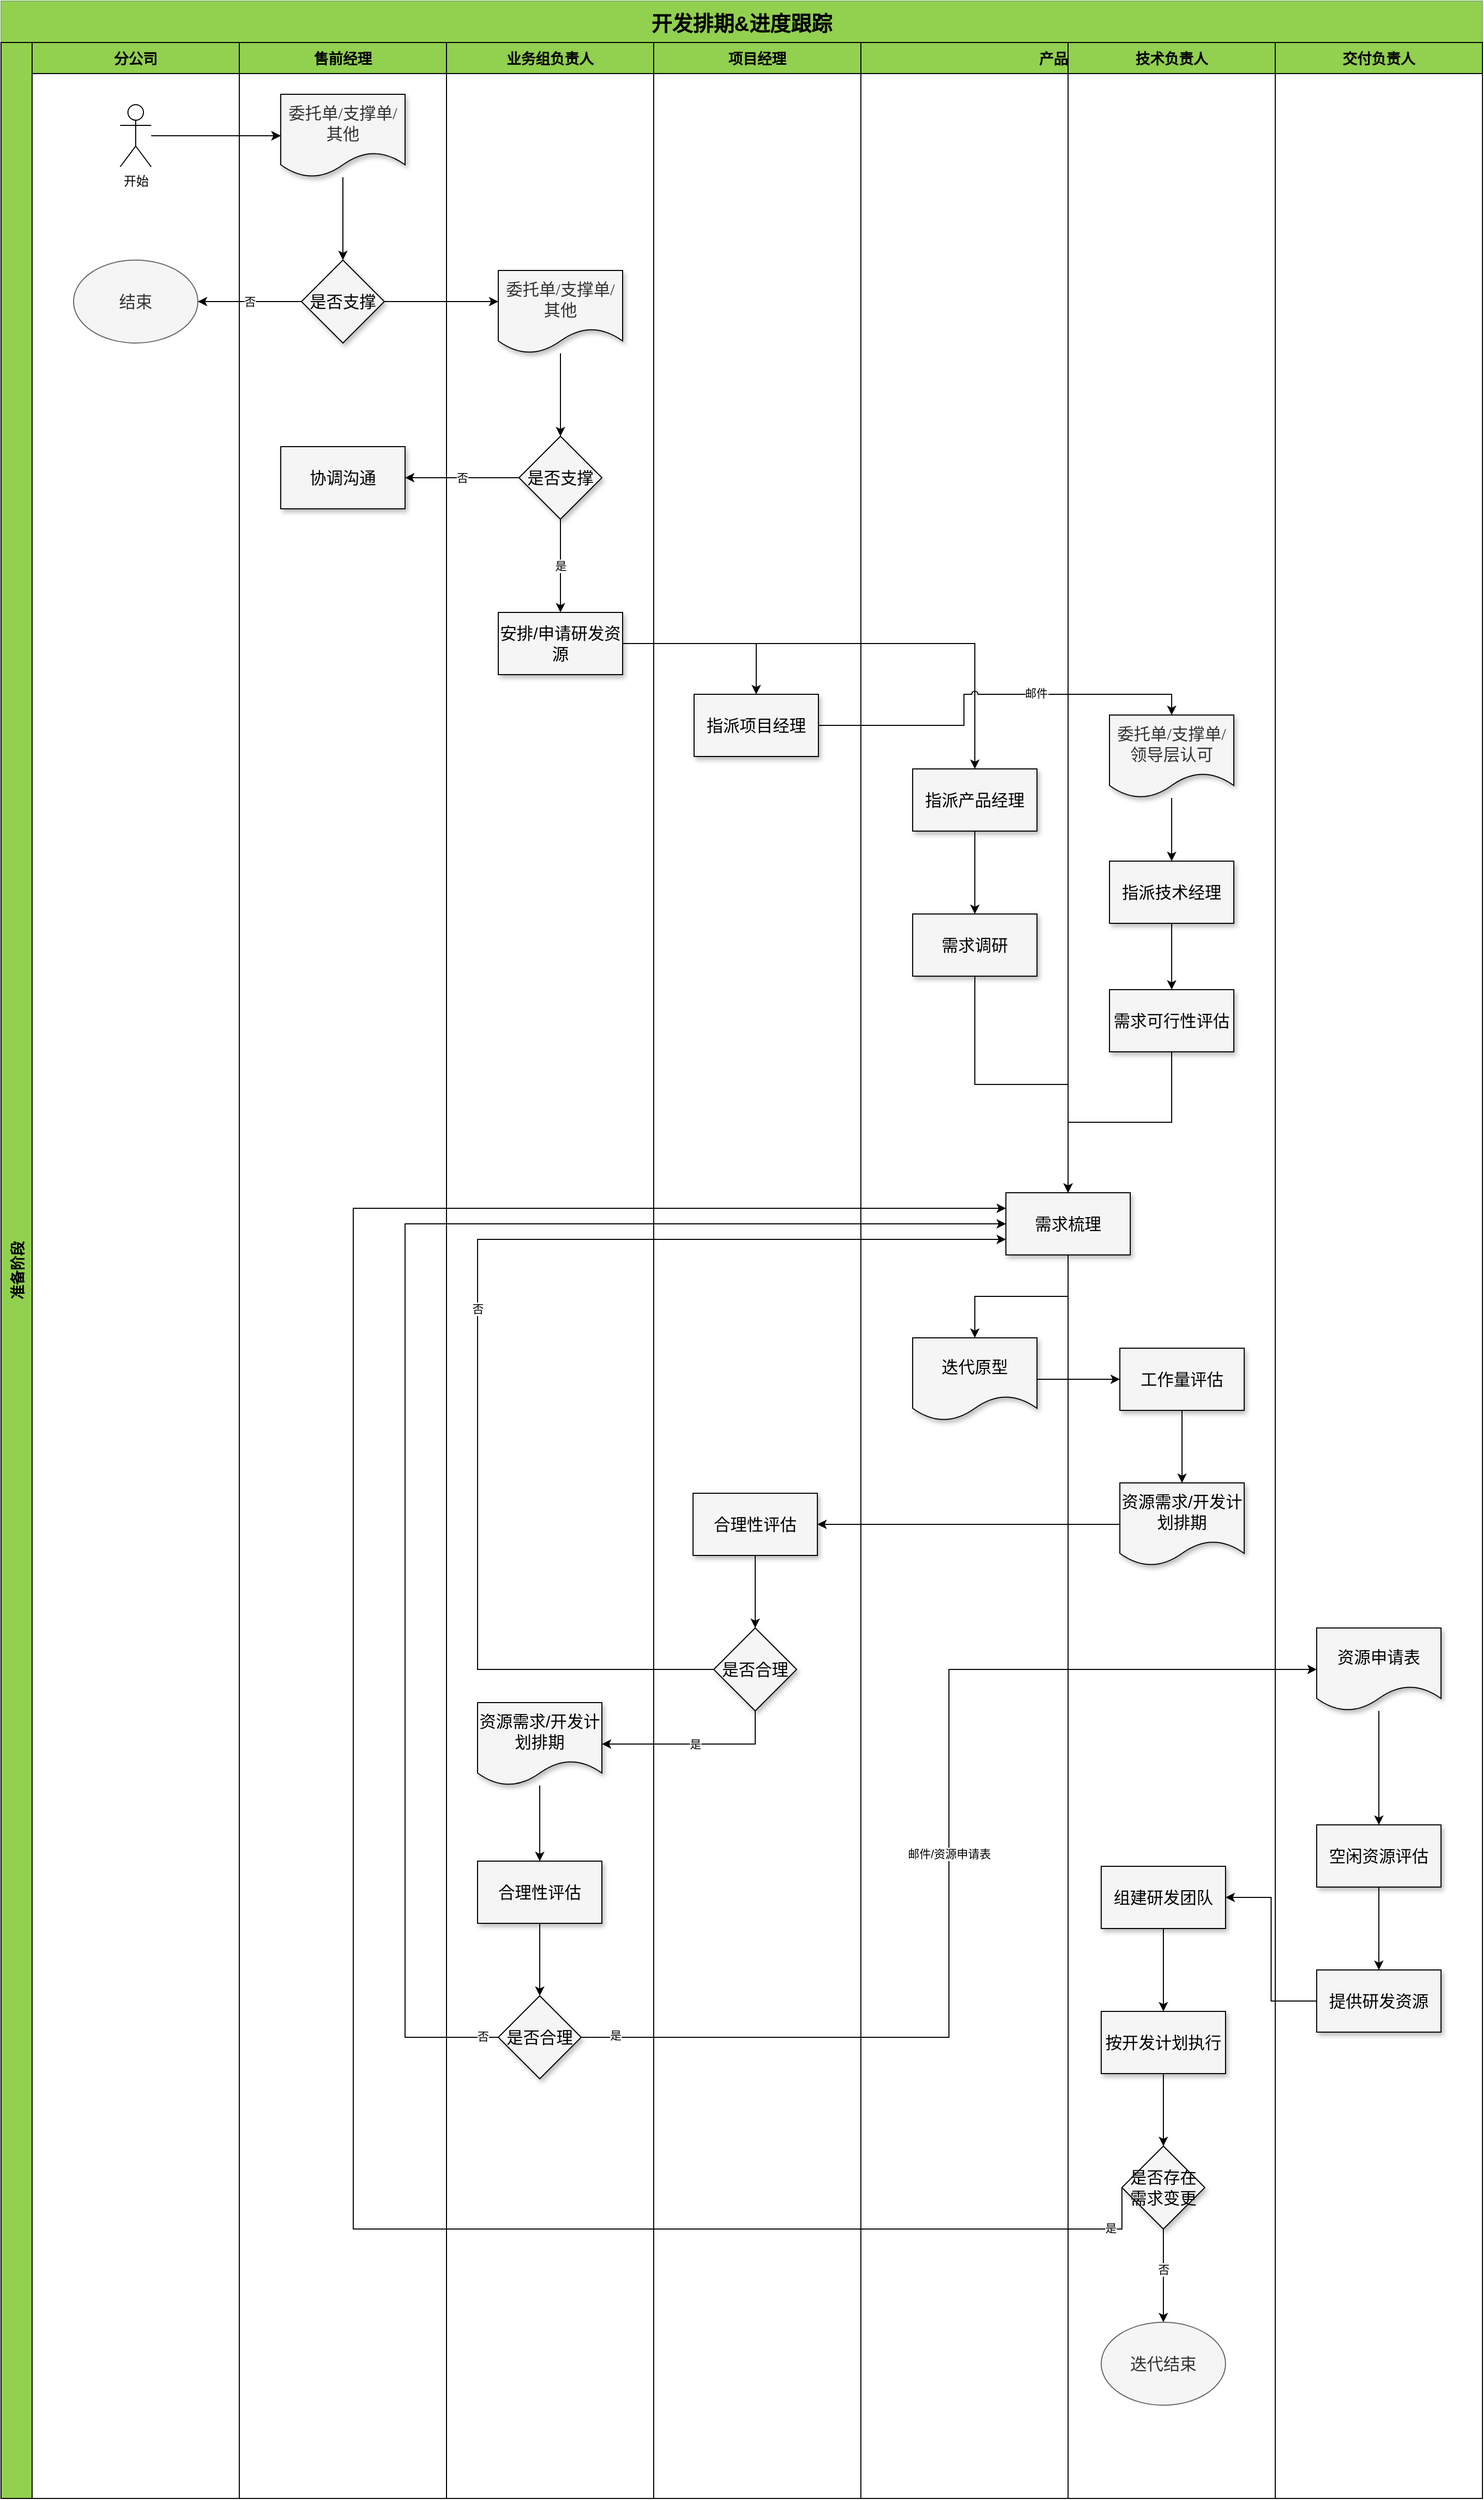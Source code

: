<mxfile version="21.4.0" type="github">
  <diagram id="Nbi2OOFG4A7icGLgDpQb" name="第 1 页">
    <mxGraphModel dx="1434" dy="716" grid="1" gridSize="10" guides="1" tooltips="1" connect="1" arrows="1" fold="1" page="1" pageScale="1" pageWidth="827" pageHeight="1169" background="none" math="0" shadow="0">
      <root>
        <mxCell id="0" />
        <mxCell id="1" parent="0" />
        <mxCell id="kk27pRFW-uQP8ShshRhL-2" value="开发排期&amp;进度跟踪" style="swimlane;childLayout=stackLayout;resizeParent=1;resizeParentMax=0;horizontal=1;startSize=40;horizontalStack=0;fillColor=#92D050;strokeColor=#82b366;fontSize=20;spacingTop=4;spacingBottom=4;swimlaneFillColor=none;arcSize=15;perimeterSpacing=0;gradientColor=none;spacing=2;" parent="1" vertex="1">
          <mxGeometry x="20" y="60" width="1430" height="2410" as="geometry">
            <mxRectangle x="220" y="250" width="100" height="30" as="alternateBounds" />
          </mxGeometry>
        </mxCell>
        <mxCell id="kk27pRFW-uQP8ShshRhL-3" value="准备阶段" style="swimlane;startSize=30;horizontal=0;fillColor=#92D050;fontSize=14;" parent="kk27pRFW-uQP8ShshRhL-2" vertex="1">
          <mxGeometry y="40" width="1430" height="2370" as="geometry" />
        </mxCell>
        <mxCell id="3Ep8Qb1cGVb_W9g0E4yR-12" value="产品经理" style="swimlane;startSize=30;fillColor=#92D050;fontSize=14;" parent="kk27pRFW-uQP8ShshRhL-3" vertex="1">
          <mxGeometry x="830" width="400" height="2370" as="geometry" />
        </mxCell>
        <mxCell id="3Ep8Qb1cGVb_W9g0E4yR-42" value="" style="edgeStyle=orthogonalEdgeStyle;rounded=0;orthogonalLoop=1;jettySize=auto;html=1;" parent="3Ep8Qb1cGVb_W9g0E4yR-12" source="3Ep8Qb1cGVb_W9g0E4yR-37" target="3Ep8Qb1cGVb_W9g0E4yR-41" edge="1">
          <mxGeometry relative="1" as="geometry" />
        </mxCell>
        <mxCell id="3Ep8Qb1cGVb_W9g0E4yR-37" value="指派产品经理" style="whiteSpace=wrap;html=1;fontSize=16;fillColor=#F5F5F5;fontColor=#000000;shadow=1;sketch=0;" parent="3Ep8Qb1cGVb_W9g0E4yR-12" vertex="1">
          <mxGeometry x="50" y="701" width="120" height="60" as="geometry" />
        </mxCell>
        <mxCell id="3Ep8Qb1cGVb_W9g0E4yR-41" value="需求调研" style="whiteSpace=wrap;html=1;fontSize=16;fillColor=#F5F5F5;fontColor=#000000;shadow=1;sketch=0;" parent="3Ep8Qb1cGVb_W9g0E4yR-12" vertex="1">
          <mxGeometry x="50" y="841" width="120" height="60" as="geometry" />
        </mxCell>
        <mxCell id="FOfrEXctaHEaaRynyg7d-13" value="" style="edgeStyle=orthogonalEdgeStyle;rounded=0;orthogonalLoop=1;jettySize=auto;html=1;" parent="3Ep8Qb1cGVb_W9g0E4yR-12" source="3Ep8Qb1cGVb_W9g0E4yR-65" target="FOfrEXctaHEaaRynyg7d-12" edge="1">
          <mxGeometry relative="1" as="geometry" />
        </mxCell>
        <mxCell id="3Ep8Qb1cGVb_W9g0E4yR-65" value="迭代原型" style="shape=document;whiteSpace=wrap;html=1;boundedLbl=1;fontSize=16;fillColor=#F5F5F5;fontColor=#000000;shadow=1;sketch=0;" parent="3Ep8Qb1cGVb_W9g0E4yR-12" vertex="1">
          <mxGeometry x="50" y="1250" width="120" height="80" as="geometry" />
        </mxCell>
        <mxCell id="3Ep8Qb1cGVb_W9g0E4yR-13" value="技术负责人" style="swimlane;startSize=30;fillColor=#92D050;fontSize=14;" parent="3Ep8Qb1cGVb_W9g0E4yR-12" vertex="1">
          <mxGeometry x="200" width="200" height="2370" as="geometry" />
        </mxCell>
        <mxCell id="3Ep8Qb1cGVb_W9g0E4yR-80" value="" style="edgeStyle=orthogonalEdgeStyle;rounded=0;orthogonalLoop=1;jettySize=auto;html=1;" parent="3Ep8Qb1cGVb_W9g0E4yR-13" source="3Ep8Qb1cGVb_W9g0E4yR-70" target="3Ep8Qb1cGVb_W9g0E4yR-79" edge="1">
          <mxGeometry relative="1" as="geometry" />
        </mxCell>
        <mxCell id="3Ep8Qb1cGVb_W9g0E4yR-70" value="组建研发团队" style="whiteSpace=wrap;html=1;fontSize=16;fillColor=#F5F5F5;fontColor=#000000;shadow=1;sketch=0;" parent="3Ep8Qb1cGVb_W9g0E4yR-13" vertex="1">
          <mxGeometry x="32" y="1760" width="120" height="60" as="geometry" />
        </mxCell>
        <mxCell id="3Ep8Qb1cGVb_W9g0E4yR-85" value="" style="edgeStyle=orthogonalEdgeStyle;rounded=0;orthogonalLoop=1;jettySize=auto;html=1;" parent="3Ep8Qb1cGVb_W9g0E4yR-13" source="3Ep8Qb1cGVb_W9g0E4yR-79" target="3Ep8Qb1cGVb_W9g0E4yR-84" edge="1">
          <mxGeometry relative="1" as="geometry" />
        </mxCell>
        <mxCell id="3Ep8Qb1cGVb_W9g0E4yR-79" value="按开发计划执行" style="whiteSpace=wrap;html=1;fontSize=16;fillColor=#F5F5F5;fontColor=#000000;shadow=1;sketch=0;" parent="3Ep8Qb1cGVb_W9g0E4yR-13" vertex="1">
          <mxGeometry x="32" y="1900" width="120" height="60" as="geometry" />
        </mxCell>
        <mxCell id="3Ep8Qb1cGVb_W9g0E4yR-91" style="edgeStyle=orthogonalEdgeStyle;rounded=0;orthogonalLoop=1;jettySize=auto;html=1;exitX=0.5;exitY=1;exitDx=0;exitDy=0;entryX=0.5;entryY=0;entryDx=0;entryDy=0;" parent="3Ep8Qb1cGVb_W9g0E4yR-13" source="3Ep8Qb1cGVb_W9g0E4yR-84" target="3Ep8Qb1cGVb_W9g0E4yR-88" edge="1">
          <mxGeometry relative="1" as="geometry" />
        </mxCell>
        <mxCell id="FOfrEXctaHEaaRynyg7d-27" value="否" style="edgeLabel;html=1;align=center;verticalAlign=middle;resizable=0;points=[];" parent="3Ep8Qb1cGVb_W9g0E4yR-91" vertex="1" connectable="0">
          <mxGeometry x="-0.133" relative="1" as="geometry">
            <mxPoint as="offset" />
          </mxGeometry>
        </mxCell>
        <mxCell id="3Ep8Qb1cGVb_W9g0E4yR-84" value="是否存在需求变更" style="rhombus;whiteSpace=wrap;html=1;fontSize=16;fillColor=#F5F5F5;fontColor=#000000;shadow=1;sketch=0;" parent="3Ep8Qb1cGVb_W9g0E4yR-13" vertex="1">
          <mxGeometry x="52" y="2030" width="80" height="80" as="geometry" />
        </mxCell>
        <mxCell id="3Ep8Qb1cGVb_W9g0E4yR-88" value="迭代结束" style="ellipse;whiteSpace=wrap;html=1;fillColor=#f5f5f5;fontColor=#333333;strokeColor=#666666;fontSize=16;" parent="3Ep8Qb1cGVb_W9g0E4yR-13" vertex="1">
          <mxGeometry x="32" y="2200" width="120" height="80" as="geometry" />
        </mxCell>
        <mxCell id="3Ep8Qb1cGVb_W9g0E4yR-32" value="&lt;font face=&quot;Microsoft YaHei-2&quot; color=&quot;#333333&quot;&gt;&lt;span style=&quot;font-size: 16px;&quot;&gt;委托单/支撑单/领导层认可&lt;/span&gt;&lt;/font&gt;" style="shape=document;whiteSpace=wrap;html=1;boundedLbl=1;shadow=1;sketch=0;fontSize=12;fontColor=#FFC000;fillColor=#F5F5F5;" parent="3Ep8Qb1cGVb_W9g0E4yR-13" vertex="1">
          <mxGeometry x="40" y="649" width="120" height="80" as="geometry" />
        </mxCell>
        <mxCell id="FOfrEXctaHEaaRynyg7d-9" value="" style="edgeStyle=orthogonalEdgeStyle;rounded=0;orthogonalLoop=1;jettySize=auto;html=1;" parent="3Ep8Qb1cGVb_W9g0E4yR-13" source="3Ep8Qb1cGVb_W9g0E4yR-48" target="FOfrEXctaHEaaRynyg7d-8" edge="1">
          <mxGeometry relative="1" as="geometry" />
        </mxCell>
        <mxCell id="3Ep8Qb1cGVb_W9g0E4yR-48" value="指派技术经理" style="whiteSpace=wrap;html=1;fontSize=16;fillColor=#F5F5F5;fontColor=#000000;shadow=1;sketch=0;" parent="3Ep8Qb1cGVb_W9g0E4yR-13" vertex="1">
          <mxGeometry x="40" y="790" width="120" height="60" as="geometry" />
        </mxCell>
        <mxCell id="FOfrEXctaHEaaRynyg7d-7" value="" style="edgeStyle=none;orthogonalLoop=1;jettySize=auto;html=1;rounded=0;entryX=0.5;entryY=0;entryDx=0;entryDy=0;" parent="3Ep8Qb1cGVb_W9g0E4yR-13" source="3Ep8Qb1cGVb_W9g0E4yR-32" target="3Ep8Qb1cGVb_W9g0E4yR-48" edge="1">
          <mxGeometry width="100" relative="1" as="geometry">
            <mxPoint x="50" y="780" as="sourcePoint" />
            <mxPoint x="150" y="780" as="targetPoint" />
            <Array as="points" />
          </mxGeometry>
        </mxCell>
        <mxCell id="FOfrEXctaHEaaRynyg7d-8" value="需求可行性评估" style="whiteSpace=wrap;html=1;fontSize=16;fillColor=#F5F5F5;fontColor=#000000;shadow=1;sketch=0;" parent="3Ep8Qb1cGVb_W9g0E4yR-13" vertex="1">
          <mxGeometry x="40" y="914" width="120" height="60" as="geometry" />
        </mxCell>
        <mxCell id="3Ep8Qb1cGVb_W9g0E4yR-62" style="edgeStyle=orthogonalEdgeStyle;rounded=0;orthogonalLoop=1;jettySize=auto;html=1;exitX=0.5;exitY=1;exitDx=0;exitDy=0;" parent="3Ep8Qb1cGVb_W9g0E4yR-12" source="3Ep8Qb1cGVb_W9g0E4yR-41" target="FOfrEXctaHEaaRynyg7d-2" edge="1">
          <mxGeometry relative="1" as="geometry">
            <mxPoint x="110" y="930" as="targetPoint" />
          </mxGeometry>
        </mxCell>
        <mxCell id="FOfrEXctaHEaaRynyg7d-11" style="edgeStyle=orthogonalEdgeStyle;rounded=0;orthogonalLoop=1;jettySize=auto;html=1;exitX=0.5;exitY=1;exitDx=0;exitDy=0;entryX=0.5;entryY=0;entryDx=0;entryDy=0;" parent="3Ep8Qb1cGVb_W9g0E4yR-12" source="FOfrEXctaHEaaRynyg7d-2" target="3Ep8Qb1cGVb_W9g0E4yR-65" edge="1">
          <mxGeometry relative="1" as="geometry" />
        </mxCell>
        <mxCell id="FOfrEXctaHEaaRynyg7d-2" value="需求梳理" style="whiteSpace=wrap;html=1;fontSize=16;fillColor=#F5F5F5;fontColor=#000000;shadow=1;sketch=0;" parent="3Ep8Qb1cGVb_W9g0E4yR-12" vertex="1">
          <mxGeometry x="140" y="1110" width="120" height="60" as="geometry" />
        </mxCell>
        <mxCell id="FOfrEXctaHEaaRynyg7d-10" style="edgeStyle=orthogonalEdgeStyle;rounded=0;orthogonalLoop=1;jettySize=auto;html=1;exitX=0.5;exitY=1;exitDx=0;exitDy=0;entryX=0.5;entryY=0;entryDx=0;entryDy=0;" parent="3Ep8Qb1cGVb_W9g0E4yR-12" source="FOfrEXctaHEaaRynyg7d-8" target="FOfrEXctaHEaaRynyg7d-2" edge="1">
          <mxGeometry relative="1" as="geometry" />
        </mxCell>
        <mxCell id="FOfrEXctaHEaaRynyg7d-15" value="" style="edgeStyle=orthogonalEdgeStyle;rounded=0;orthogonalLoop=1;jettySize=auto;html=1;" parent="3Ep8Qb1cGVb_W9g0E4yR-12" source="FOfrEXctaHEaaRynyg7d-12" target="FOfrEXctaHEaaRynyg7d-14" edge="1">
          <mxGeometry relative="1" as="geometry" />
        </mxCell>
        <mxCell id="FOfrEXctaHEaaRynyg7d-12" value="工作量评估" style="whiteSpace=wrap;html=1;fontSize=16;fillColor=#F5F5F5;fontColor=#000000;shadow=1;sketch=0;" parent="3Ep8Qb1cGVb_W9g0E4yR-12" vertex="1">
          <mxGeometry x="250" y="1260" width="120" height="60" as="geometry" />
        </mxCell>
        <mxCell id="FOfrEXctaHEaaRynyg7d-14" value="资源需求/开发计划排期" style="shape=document;whiteSpace=wrap;html=1;boundedLbl=1;fontSize=16;fillColor=#F5F5F5;fontColor=#000000;shadow=1;sketch=0;" parent="3Ep8Qb1cGVb_W9g0E4yR-12" vertex="1">
          <mxGeometry x="250" y="1390" width="120" height="80" as="geometry" />
        </mxCell>
        <mxCell id="FOfrEXctaHEaaRynyg7d-28" style="edgeStyle=orthogonalEdgeStyle;rounded=0;orthogonalLoop=1;jettySize=auto;html=1;exitX=0;exitY=0.5;exitDx=0;exitDy=0;entryX=0;entryY=0.25;entryDx=0;entryDy=0;" parent="3Ep8Qb1cGVb_W9g0E4yR-12" source="3Ep8Qb1cGVb_W9g0E4yR-84" target="FOfrEXctaHEaaRynyg7d-2" edge="1">
          <mxGeometry relative="1" as="geometry">
            <mxPoint x="-240" y="1520" as="targetPoint" />
            <Array as="points">
              <mxPoint x="-490" y="2110" />
              <mxPoint x="-490" y="1125" />
            </Array>
          </mxGeometry>
        </mxCell>
        <mxCell id="FOfrEXctaHEaaRynyg7d-29" value="是" style="edgeLabel;html=1;align=center;verticalAlign=middle;resizable=0;points=[];" parent="FOfrEXctaHEaaRynyg7d-28" vertex="1" connectable="0">
          <mxGeometry x="-0.957" y="-1" relative="1" as="geometry">
            <mxPoint as="offset" />
          </mxGeometry>
        </mxCell>
        <mxCell id="OawIMf_CP--zUOg47wnV-12" value="分公司" style="swimlane;startSize=30;fillColor=#92D050;fontSize=14;" parent="kk27pRFW-uQP8ShshRhL-3" vertex="1">
          <mxGeometry x="30" width="200" height="2370" as="geometry" />
        </mxCell>
        <mxCell id="3Ep8Qb1cGVb_W9g0E4yR-1" value="开始" style="shape=umlActor;verticalLabelPosition=bottom;verticalAlign=top;html=1;outlineConnect=0;" parent="OawIMf_CP--zUOg47wnV-12" vertex="1">
          <mxGeometry x="85" y="60" width="30" height="60" as="geometry" />
        </mxCell>
        <mxCell id="3Ep8Qb1cGVb_W9g0E4yR-24" value="结束" style="ellipse;whiteSpace=wrap;html=1;fillColor=#f5f5f5;fontColor=#333333;strokeColor=#666666;fontSize=16;" parent="OawIMf_CP--zUOg47wnV-12" vertex="1">
          <mxGeometry x="40" y="210" width="120" height="80" as="geometry" />
        </mxCell>
        <mxCell id="3Ep8Qb1cGVb_W9g0E4yR-5" value="售前经理" style="swimlane;startSize=30;fillColor=#92D050;fontSize=14;" parent="kk27pRFW-uQP8ShshRhL-3" vertex="1">
          <mxGeometry x="230" width="200" height="2370" as="geometry" />
        </mxCell>
        <mxCell id="3Ep8Qb1cGVb_W9g0E4yR-23" value="" style="edgeStyle=orthogonalEdgeStyle;rounded=0;orthogonalLoop=1;jettySize=auto;html=1;" parent="3Ep8Qb1cGVb_W9g0E4yR-5" source="OPbE7t7HaxnLKORAEwCf-114" target="3Ep8Qb1cGVb_W9g0E4yR-22" edge="1">
          <mxGeometry relative="1" as="geometry" />
        </mxCell>
        <mxCell id="OPbE7t7HaxnLKORAEwCf-114" value="&lt;font face=&quot;Microsoft YaHei-2&quot; color=&quot;#333333&quot;&gt;&lt;span style=&quot;font-size: 16px;&quot;&gt;委托单/支撑单/其他&lt;/span&gt;&lt;/font&gt;" style="shape=document;whiteSpace=wrap;html=1;boundedLbl=1;shadow=1;sketch=0;fontSize=12;fontColor=#FFC000;fillColor=#F5F5F5;" parent="3Ep8Qb1cGVb_W9g0E4yR-5" vertex="1">
          <mxGeometry x="40" y="50" width="120" height="80" as="geometry" />
        </mxCell>
        <mxCell id="3Ep8Qb1cGVb_W9g0E4yR-22" value="是否支撑" style="rhombus;whiteSpace=wrap;html=1;fillColor=#F5F5F5;fontColor=#000000;shadow=1;sketch=0;fontSize=16;" parent="3Ep8Qb1cGVb_W9g0E4yR-5" vertex="1">
          <mxGeometry x="60" y="210" width="80" height="80" as="geometry" />
        </mxCell>
        <mxCell id="3Ep8Qb1cGVb_W9g0E4yR-92" value="协调沟通" style="whiteSpace=wrap;html=1;fontSize=16;fillColor=#F5F5F5;fontColor=#000000;shadow=1;sketch=0;" parent="3Ep8Qb1cGVb_W9g0E4yR-5" vertex="1">
          <mxGeometry x="40" y="390" width="120" height="60" as="geometry" />
        </mxCell>
        <mxCell id="3Ep8Qb1cGVb_W9g0E4yR-10" value="业务组负责人" style="swimlane;startSize=30;fillColor=#92D050;fontSize=14;" parent="kk27pRFW-uQP8ShshRhL-3" vertex="1">
          <mxGeometry x="430" width="200" height="2370" as="geometry" />
        </mxCell>
        <mxCell id="3Ep8Qb1cGVb_W9g0E4yR-31" value="" style="edgeStyle=orthogonalEdgeStyle;rounded=0;orthogonalLoop=1;jettySize=auto;html=1;" parent="3Ep8Qb1cGVb_W9g0E4yR-10" source="3Ep8Qb1cGVb_W9g0E4yR-28" target="3Ep8Qb1cGVb_W9g0E4yR-30" edge="1">
          <mxGeometry relative="1" as="geometry" />
        </mxCell>
        <mxCell id="3Ep8Qb1cGVb_W9g0E4yR-28" value="&lt;font face=&quot;Microsoft YaHei-2&quot; color=&quot;#333333&quot;&gt;&lt;span style=&quot;font-size: 16px;&quot;&gt;委托单/支撑单/其他&lt;/span&gt;&lt;/font&gt;" style="shape=document;whiteSpace=wrap;html=1;boundedLbl=1;shadow=1;sketch=0;fontSize=12;fontColor=#FFC000;fillColor=#F5F5F5;" parent="3Ep8Qb1cGVb_W9g0E4yR-10" vertex="1">
          <mxGeometry x="50" y="220" width="120" height="80" as="geometry" />
        </mxCell>
        <mxCell id="3Ep8Qb1cGVb_W9g0E4yR-35" value="是" style="edgeStyle=orthogonalEdgeStyle;rounded=0;orthogonalLoop=1;jettySize=auto;html=1;" parent="3Ep8Qb1cGVb_W9g0E4yR-10" source="3Ep8Qb1cGVb_W9g0E4yR-30" target="3Ep8Qb1cGVb_W9g0E4yR-34" edge="1">
          <mxGeometry relative="1" as="geometry" />
        </mxCell>
        <mxCell id="3Ep8Qb1cGVb_W9g0E4yR-30" value="是否支撑" style="rhombus;whiteSpace=wrap;html=1;fillColor=#F5F5F5;fontColor=#000000;shadow=1;sketch=0;fontSize=16;" parent="3Ep8Qb1cGVb_W9g0E4yR-10" vertex="1">
          <mxGeometry x="70" y="380" width="80" height="80" as="geometry" />
        </mxCell>
        <mxCell id="3Ep8Qb1cGVb_W9g0E4yR-34" value="安排/申请研发资源" style="whiteSpace=wrap;html=1;fontSize=16;fillColor=#F5F5F5;fontColor=#000000;shadow=1;sketch=0;" parent="3Ep8Qb1cGVb_W9g0E4yR-10" vertex="1">
          <mxGeometry x="50" y="550" width="120" height="60" as="geometry" />
        </mxCell>
        <mxCell id="FOfrEXctaHEaaRynyg7d-32" value="" style="edgeStyle=orthogonalEdgeStyle;rounded=0;orthogonalLoop=1;jettySize=auto;html=1;jumpStyle=arc;" parent="3Ep8Qb1cGVb_W9g0E4yR-10" source="FOfrEXctaHEaaRynyg7d-30" target="FOfrEXctaHEaaRynyg7d-31" edge="1">
          <mxGeometry relative="1" as="geometry" />
        </mxCell>
        <mxCell id="FOfrEXctaHEaaRynyg7d-30" value="资源需求/开发计划排期" style="shape=document;whiteSpace=wrap;html=1;boundedLbl=1;fontSize=16;fillColor=#F5F5F5;fontColor=#000000;shadow=1;sketch=0;" parent="3Ep8Qb1cGVb_W9g0E4yR-10" vertex="1">
          <mxGeometry x="30" y="1602" width="120" height="80" as="geometry" />
        </mxCell>
        <mxCell id="FOfrEXctaHEaaRynyg7d-35" value="" style="edgeStyle=orthogonalEdgeStyle;rounded=0;orthogonalLoop=1;jettySize=auto;html=1;" parent="3Ep8Qb1cGVb_W9g0E4yR-10" source="FOfrEXctaHEaaRynyg7d-31" target="FOfrEXctaHEaaRynyg7d-34" edge="1">
          <mxGeometry relative="1" as="geometry" />
        </mxCell>
        <mxCell id="FOfrEXctaHEaaRynyg7d-31" value="合理性评估" style="whiteSpace=wrap;html=1;fontSize=16;fillColor=#F5F5F5;fontColor=#000000;shadow=1;sketch=0;" parent="3Ep8Qb1cGVb_W9g0E4yR-10" vertex="1">
          <mxGeometry x="30" y="1755" width="120" height="60" as="geometry" />
        </mxCell>
        <mxCell id="FOfrEXctaHEaaRynyg7d-34" value="是否合理" style="rhombus;whiteSpace=wrap;html=1;fontSize=16;fillColor=#F5F5F5;fontColor=#000000;shadow=1;sketch=0;" parent="3Ep8Qb1cGVb_W9g0E4yR-10" vertex="1">
          <mxGeometry x="50" y="1885" width="80" height="80" as="geometry" />
        </mxCell>
        <mxCell id="3Ep8Qb1cGVb_W9g0E4yR-11" value="项目经理" style="swimlane;startSize=30;fillColor=#92D050;fontSize=14;" parent="kk27pRFW-uQP8ShshRhL-3" vertex="1">
          <mxGeometry x="630" width="200" height="2370" as="geometry" />
        </mxCell>
        <mxCell id="3Ep8Qb1cGVb_W9g0E4yR-36" value="指派项目经理" style="whiteSpace=wrap;html=1;fontSize=16;fillColor=#F5F5F5;fontColor=#000000;shadow=1;sketch=0;" parent="3Ep8Qb1cGVb_W9g0E4yR-11" vertex="1">
          <mxGeometry x="39" y="629" width="120" height="60" as="geometry" />
        </mxCell>
        <mxCell id="FOfrEXctaHEaaRynyg7d-19" value="" style="edgeStyle=orthogonalEdgeStyle;rounded=0;orthogonalLoop=1;jettySize=auto;html=1;" parent="3Ep8Qb1cGVb_W9g0E4yR-11" source="FOfrEXctaHEaaRynyg7d-16" target="FOfrEXctaHEaaRynyg7d-18" edge="1">
          <mxGeometry relative="1" as="geometry" />
        </mxCell>
        <mxCell id="FOfrEXctaHEaaRynyg7d-16" value="合理性评估" style="whiteSpace=wrap;html=1;fontSize=16;fillColor=#F5F5F5;fontColor=#000000;shadow=1;sketch=0;" parent="3Ep8Qb1cGVb_W9g0E4yR-11" vertex="1">
          <mxGeometry x="38" y="1400" width="120" height="60" as="geometry" />
        </mxCell>
        <mxCell id="FOfrEXctaHEaaRynyg7d-18" value="是否合理" style="rhombus;whiteSpace=wrap;html=1;fontSize=16;fillColor=#F5F5F5;fontColor=#000000;shadow=1;sketch=0;" parent="3Ep8Qb1cGVb_W9g0E4yR-11" vertex="1">
          <mxGeometry x="58" y="1530" width="80" height="80" as="geometry" />
        </mxCell>
        <mxCell id="3Ep8Qb1cGVb_W9g0E4yR-19" value="交付负责人" style="swimlane;startSize=30;fillColor=#92D050;fontSize=14;" parent="kk27pRFW-uQP8ShshRhL-3" vertex="1">
          <mxGeometry x="1230" width="200" height="2370" as="geometry" />
        </mxCell>
        <mxCell id="FOfrEXctaHEaaRynyg7d-25" value="" style="edgeStyle=orthogonalEdgeStyle;rounded=0;orthogonalLoop=1;jettySize=auto;html=1;" parent="3Ep8Qb1cGVb_W9g0E4yR-19" source="3Ep8Qb1cGVb_W9g0E4yR-72" target="FOfrEXctaHEaaRynyg7d-24" edge="1">
          <mxGeometry relative="1" as="geometry" />
        </mxCell>
        <mxCell id="3Ep8Qb1cGVb_W9g0E4yR-72" value="空闲资源评估" style="whiteSpace=wrap;html=1;fontSize=16;fillColor=#F5F5F5;fontColor=#000000;shadow=1;sketch=0;" parent="3Ep8Qb1cGVb_W9g0E4yR-19" vertex="1">
          <mxGeometry x="40" y="1720" width="120" height="60" as="geometry" />
        </mxCell>
        <mxCell id="FOfrEXctaHEaaRynyg7d-23" value="" style="edgeStyle=orthogonalEdgeStyle;rounded=0;orthogonalLoop=1;jettySize=auto;html=1;" parent="3Ep8Qb1cGVb_W9g0E4yR-19" source="FOfrEXctaHEaaRynyg7d-21" target="3Ep8Qb1cGVb_W9g0E4yR-72" edge="1">
          <mxGeometry relative="1" as="geometry" />
        </mxCell>
        <mxCell id="FOfrEXctaHEaaRynyg7d-21" value="资源申请表" style="shape=document;whiteSpace=wrap;html=1;boundedLbl=1;fontSize=16;fillColor=#F5F5F5;fontColor=#000000;shadow=1;sketch=0;" parent="3Ep8Qb1cGVb_W9g0E4yR-19" vertex="1">
          <mxGeometry x="40" y="1530" width="120" height="80" as="geometry" />
        </mxCell>
        <mxCell id="FOfrEXctaHEaaRynyg7d-24" value="提供研发资源" style="whiteSpace=wrap;html=1;fontSize=16;fillColor=#F5F5F5;fontColor=#000000;shadow=1;sketch=0;" parent="3Ep8Qb1cGVb_W9g0E4yR-19" vertex="1">
          <mxGeometry x="40" y="1860" width="120" height="60" as="geometry" />
        </mxCell>
        <mxCell id="3Ep8Qb1cGVb_W9g0E4yR-3" value="" style="edgeStyle=orthogonalEdgeStyle;rounded=0;orthogonalLoop=1;jettySize=auto;html=1;" parent="kk27pRFW-uQP8ShshRhL-3" source="3Ep8Qb1cGVb_W9g0E4yR-1" target="OPbE7t7HaxnLKORAEwCf-114" edge="1">
          <mxGeometry relative="1" as="geometry" />
        </mxCell>
        <mxCell id="3Ep8Qb1cGVb_W9g0E4yR-4" value="" style="edgeStyle=orthogonalEdgeStyle;rounded=0;orthogonalLoop=1;jettySize=auto;html=1;" parent="kk27pRFW-uQP8ShshRhL-3" source="3Ep8Qb1cGVb_W9g0E4yR-1" target="OPbE7t7HaxnLKORAEwCf-114" edge="1">
          <mxGeometry relative="1" as="geometry" />
        </mxCell>
        <mxCell id="3Ep8Qb1cGVb_W9g0E4yR-25" value="否" style="edgeStyle=orthogonalEdgeStyle;rounded=0;orthogonalLoop=1;jettySize=auto;html=1;exitX=0;exitY=0.5;exitDx=0;exitDy=0;entryX=1;entryY=0.5;entryDx=0;entryDy=0;" parent="kk27pRFW-uQP8ShshRhL-3" source="3Ep8Qb1cGVb_W9g0E4yR-22" target="3Ep8Qb1cGVb_W9g0E4yR-24" edge="1">
          <mxGeometry relative="1" as="geometry" />
        </mxCell>
        <mxCell id="3Ep8Qb1cGVb_W9g0E4yR-29" style="edgeStyle=orthogonalEdgeStyle;rounded=0;orthogonalLoop=1;jettySize=auto;html=1;exitX=1;exitY=0.5;exitDx=0;exitDy=0;entryX=0;entryY=0.375;entryDx=0;entryDy=0;entryPerimeter=0;" parent="kk27pRFW-uQP8ShshRhL-3" source="3Ep8Qb1cGVb_W9g0E4yR-22" target="3Ep8Qb1cGVb_W9g0E4yR-28" edge="1">
          <mxGeometry relative="1" as="geometry" />
        </mxCell>
        <mxCell id="3Ep8Qb1cGVb_W9g0E4yR-39" style="rounded=0;orthogonalLoop=1;jettySize=auto;html=1;exitX=1;exitY=0.5;exitDx=0;exitDy=0;entryX=0.5;entryY=0;entryDx=0;entryDy=0;edgeStyle=orthogonalEdgeStyle;" parent="kk27pRFW-uQP8ShshRhL-3" source="3Ep8Qb1cGVb_W9g0E4yR-34" target="3Ep8Qb1cGVb_W9g0E4yR-37" edge="1">
          <mxGeometry relative="1" as="geometry" />
        </mxCell>
        <mxCell id="3Ep8Qb1cGVb_W9g0E4yR-40" style="edgeStyle=orthogonalEdgeStyle;rounded=0;orthogonalLoop=1;jettySize=auto;html=1;exitX=1;exitY=0.5;exitDx=0;exitDy=0;entryX=0.5;entryY=0;entryDx=0;entryDy=0;jumpStyle=arc;" parent="kk27pRFW-uQP8ShshRhL-3" source="3Ep8Qb1cGVb_W9g0E4yR-34" target="3Ep8Qb1cGVb_W9g0E4yR-36" edge="1">
          <mxGeometry relative="1" as="geometry" />
        </mxCell>
        <mxCell id="3Ep8Qb1cGVb_W9g0E4yR-93" value="否" style="edgeStyle=orthogonalEdgeStyle;rounded=0;orthogonalLoop=1;jettySize=auto;html=1;exitX=0;exitY=0.5;exitDx=0;exitDy=0;entryX=1;entryY=0.5;entryDx=0;entryDy=0;jumpStyle=arc;" parent="kk27pRFW-uQP8ShshRhL-3" source="3Ep8Qb1cGVb_W9g0E4yR-30" target="3Ep8Qb1cGVb_W9g0E4yR-92" edge="1">
          <mxGeometry relative="1" as="geometry" />
        </mxCell>
        <mxCell id="FOfrEXctaHEaaRynyg7d-3" style="edgeStyle=orthogonalEdgeStyle;rounded=0;orthogonalLoop=1;jettySize=auto;html=1;exitX=1;exitY=0.5;exitDx=0;exitDy=0;entryX=0.5;entryY=0;entryDx=0;entryDy=0;jumpStyle=arc;" parent="kk27pRFW-uQP8ShshRhL-3" source="3Ep8Qb1cGVb_W9g0E4yR-36" target="3Ep8Qb1cGVb_W9g0E4yR-32" edge="1">
          <mxGeometry relative="1" as="geometry" />
        </mxCell>
        <mxCell id="FOfrEXctaHEaaRynyg7d-4" value="邮件" style="edgeLabel;html=1;align=center;verticalAlign=middle;resizable=0;points=[];" parent="FOfrEXctaHEaaRynyg7d-3" vertex="1" connectable="0">
          <mxGeometry x="0.225" y="1" relative="1" as="geometry">
            <mxPoint as="offset" />
          </mxGeometry>
        </mxCell>
        <mxCell id="FOfrEXctaHEaaRynyg7d-17" value="" style="edgeStyle=orthogonalEdgeStyle;rounded=0;orthogonalLoop=1;jettySize=auto;html=1;" parent="kk27pRFW-uQP8ShshRhL-3" source="FOfrEXctaHEaaRynyg7d-14" target="FOfrEXctaHEaaRynyg7d-16" edge="1">
          <mxGeometry relative="1" as="geometry" />
        </mxCell>
        <mxCell id="FOfrEXctaHEaaRynyg7d-20" value="否" style="edgeStyle=orthogonalEdgeStyle;rounded=0;orthogonalLoop=1;jettySize=auto;html=1;exitX=0;exitY=0.5;exitDx=0;exitDy=0;entryX=0;entryY=0.75;entryDx=0;entryDy=0;jumpStyle=arc;" parent="kk27pRFW-uQP8ShshRhL-3" source="FOfrEXctaHEaaRynyg7d-18" target="FOfrEXctaHEaaRynyg7d-2" edge="1">
          <mxGeometry relative="1" as="geometry">
            <mxPoint x="660" y="1220" as="targetPoint" />
            <Array as="points">
              <mxPoint x="460" y="1570" />
              <mxPoint x="460" y="1155" />
            </Array>
          </mxGeometry>
        </mxCell>
        <mxCell id="FOfrEXctaHEaaRynyg7d-22" value="是" style="edgeStyle=orthogonalEdgeStyle;rounded=0;orthogonalLoop=1;jettySize=auto;html=1;exitX=0.5;exitY=1;exitDx=0;exitDy=0;entryX=1;entryY=0.5;entryDx=0;entryDy=0;" parent="kk27pRFW-uQP8ShshRhL-3" source="FOfrEXctaHEaaRynyg7d-18" target="FOfrEXctaHEaaRynyg7d-30" edge="1">
          <mxGeometry relative="1" as="geometry" />
        </mxCell>
        <mxCell id="FOfrEXctaHEaaRynyg7d-26" style="edgeStyle=orthogonalEdgeStyle;rounded=0;orthogonalLoop=1;jettySize=auto;html=1;exitX=0;exitY=0.5;exitDx=0;exitDy=0;entryX=1;entryY=0.5;entryDx=0;entryDy=0;" parent="kk27pRFW-uQP8ShshRhL-3" source="FOfrEXctaHEaaRynyg7d-24" target="3Ep8Qb1cGVb_W9g0E4yR-70" edge="1">
          <mxGeometry relative="1" as="geometry" />
        </mxCell>
        <mxCell id="FOfrEXctaHEaaRynyg7d-36" value="邮件/资源申请表" style="edgeStyle=orthogonalEdgeStyle;rounded=0;orthogonalLoop=1;jettySize=auto;html=1;exitX=1;exitY=0.5;exitDx=0;exitDy=0;entryX=0;entryY=0.5;entryDx=0;entryDy=0;" parent="kk27pRFW-uQP8ShshRhL-3" source="FOfrEXctaHEaaRynyg7d-34" target="FOfrEXctaHEaaRynyg7d-21" edge="1">
          <mxGeometry relative="1" as="geometry" />
        </mxCell>
        <mxCell id="FOfrEXctaHEaaRynyg7d-37" value="是" style="edgeLabel;html=1;align=center;verticalAlign=middle;resizable=0;points=[];" parent="FOfrEXctaHEaaRynyg7d-36" vertex="1" connectable="0">
          <mxGeometry x="-0.938" y="2" relative="1" as="geometry">
            <mxPoint as="offset" />
          </mxGeometry>
        </mxCell>
        <mxCell id="FOfrEXctaHEaaRynyg7d-38" style="edgeStyle=orthogonalEdgeStyle;rounded=0;orthogonalLoop=1;jettySize=auto;html=1;exitX=0;exitY=0.5;exitDx=0;exitDy=0;entryX=0;entryY=0.5;entryDx=0;entryDy=0;" parent="kk27pRFW-uQP8ShshRhL-3" source="FOfrEXctaHEaaRynyg7d-34" target="FOfrEXctaHEaaRynyg7d-2" edge="1">
          <mxGeometry relative="1" as="geometry">
            <mxPoint x="930" y="1150" as="targetPoint" />
            <Array as="points">
              <mxPoint x="390" y="1925" />
              <mxPoint x="390" y="1140" />
            </Array>
          </mxGeometry>
        </mxCell>
        <mxCell id="FOfrEXctaHEaaRynyg7d-39" value="否" style="edgeLabel;html=1;align=center;verticalAlign=middle;resizable=0;points=[];" parent="FOfrEXctaHEaaRynyg7d-38" vertex="1" connectable="0">
          <mxGeometry x="-0.979" y="-1" relative="1" as="geometry">
            <mxPoint as="offset" />
          </mxGeometry>
        </mxCell>
      </root>
    </mxGraphModel>
  </diagram>
</mxfile>
